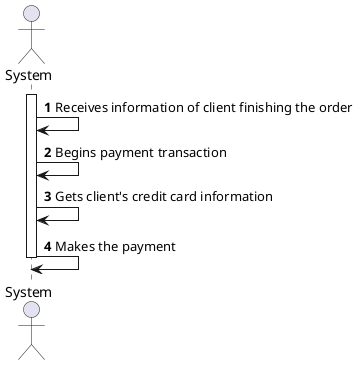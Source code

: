 @startuml
autonumber
actor "System" as SYS

activate SYS
SYS -> SYS : Receives information of client finishing the order
SYS -> SYS : Begins payment transaction
SYS -> SYS : Gets client's credit card information
SYS -> SYS : Makes the payment
deactivate SYS
@enduml
